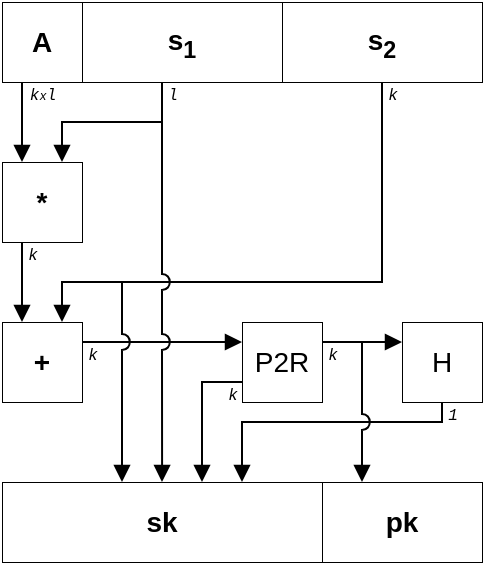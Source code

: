 <mxfile version="20.3.0" type="device"><diagram id="kgpKYQtTHZ0yAKxKKP6v" name="Page-1"><mxGraphModel dx="395" dy="243" grid="1" gridSize="10" guides="1" tooltips="1" connect="1" arrows="1" fold="1" page="1" pageScale="1" pageWidth="850" pageHeight="1100" math="0" shadow="0"><root><mxCell id="0"/><mxCell id="1" parent="0"/><mxCell id="GimO8Tfs8xw4bccf_avH-2" style="edgeStyle=orthogonalEdgeStyle;rounded=0;orthogonalLoop=1;jettySize=auto;html=1;endArrow=block;endFill=1;" parent="1" source="3KpETBeqzy1ZQJSmCBxF-336" target="GimO8Tfs8xw4bccf_avH-1" edge="1"><mxGeometry relative="1" as="geometry"><Array as="points"><mxPoint x="330" y="300"/><mxPoint x="330" y="300"/></Array></mxGeometry></mxCell><mxCell id="3KpETBeqzy1ZQJSmCBxF-336" value="&lt;b&gt;A&lt;/b&gt;" style="rounded=0;whiteSpace=wrap;html=1;strokeWidth=0.5;fontFamily=Helvetica;fontSize=14;fillColor=default;" parent="1" vertex="1"><mxGeometry x="320" y="240" width="40" height="40" as="geometry"/></mxCell><mxCell id="7zCvkDp60MNJGpsabBFn-30" style="edgeStyle=orthogonalEdgeStyle;rounded=0;jumpStyle=arc;jumpSize=8;orthogonalLoop=1;jettySize=auto;html=1;entryX=0.75;entryY=0;entryDx=0;entryDy=0;endArrow=block;endFill=1;" parent="1" source="3KpETBeqzy1ZQJSmCBxF-337" target="GimO8Tfs8xw4bccf_avH-1" edge="1"><mxGeometry relative="1" as="geometry"><Array as="points"><mxPoint x="400" y="300"/><mxPoint x="350" y="300"/></Array></mxGeometry></mxCell><mxCell id="3KpETBeqzy1ZQJSmCBxF-337" value="&lt;b&gt;s&lt;sub&gt;1&lt;/sub&gt;&lt;/b&gt;" style="rounded=0;whiteSpace=wrap;html=1;strokeWidth=0.5;fontFamily=Helvetica;fontSize=14;fillColor=default;" parent="1" vertex="1"><mxGeometry x="360" y="240" width="100" height="40" as="geometry"/></mxCell><mxCell id="7zCvkDp60MNJGpsabBFn-32" style="edgeStyle=orthogonalEdgeStyle;rounded=0;jumpStyle=arc;jumpSize=8;orthogonalLoop=1;jettySize=auto;html=1;entryX=0.75;entryY=0;entryDx=0;entryDy=0;endArrow=block;endFill=1;" parent="1" source="3KpETBeqzy1ZQJSmCBxF-338" target="tkcNcZ1JvZV5etYHs2tD-5" edge="1"><mxGeometry relative="1" as="geometry"><Array as="points"><mxPoint x="510" y="380"/><mxPoint x="350" y="380"/></Array></mxGeometry></mxCell><mxCell id="3KpETBeqzy1ZQJSmCBxF-338" value="&lt;b&gt;s&lt;sub&gt;2&lt;/sub&gt;&lt;/b&gt;" style="rounded=0;whiteSpace=wrap;html=1;strokeWidth=0.5;fontFamily=Helvetica;fontSize=14;fillColor=default;" parent="1" vertex="1"><mxGeometry x="460" y="240" width="100" height="40" as="geometry"/></mxCell><mxCell id="7zCvkDp60MNJGpsabBFn-28" style="edgeStyle=orthogonalEdgeStyle;rounded=0;jumpStyle=arc;jumpSize=8;orthogonalLoop=1;jettySize=auto;html=1;entryX=0.25;entryY=0;entryDx=0;entryDy=0;endArrow=block;endFill=1;" parent="1" source="GimO8Tfs8xw4bccf_avH-1" target="tkcNcZ1JvZV5etYHs2tD-5" edge="1"><mxGeometry relative="1" as="geometry"><Array as="points"><mxPoint x="330" y="370"/><mxPoint x="330" y="370"/></Array></mxGeometry></mxCell><mxCell id="GimO8Tfs8xw4bccf_avH-1" value="&lt;b&gt;*&lt;/b&gt;" style="rounded=0;whiteSpace=wrap;html=1;strokeWidth=0.5;fontFamily=Helvetica;fontSize=14;fillColor=default;" parent="1" vertex="1"><mxGeometry x="320" y="320" width="40" height="40" as="geometry"/></mxCell><mxCell id="GimO8Tfs8xw4bccf_avH-8" value="&lt;font face=&quot;Courier New&quot; style=&quot;font-size: 8px;&quot;&gt;k&lt;/font&gt;&lt;font face=&quot;Courier New&quot; style=&quot;font-size: 6px;&quot;&gt;x&lt;/font&gt;&lt;font face=&quot;Courier New&quot; style=&quot;font-size: 8px;&quot;&gt;l&lt;/font&gt;" style="text;html=1;align=center;verticalAlign=middle;resizable=0;points=[];autosize=1;strokeColor=none;fillColor=none;fontStyle=2" parent="1" vertex="1"><mxGeometry x="320" y="270" width="40" height="30" as="geometry"/></mxCell><mxCell id="9cmA0hQNFxoOdOFhQ6iF-6" value="&lt;b&gt;sk&lt;/b&gt;" style="rounded=0;whiteSpace=wrap;html=1;strokeWidth=0.5;fontFamily=Helvetica;fontSize=14;fillColor=default;" parent="1" vertex="1"><mxGeometry x="320" y="480" width="160" height="40" as="geometry"/></mxCell><mxCell id="9cmA0hQNFxoOdOFhQ6iF-7" value="&lt;b&gt;pk&lt;/b&gt;" style="rounded=0;whiteSpace=wrap;html=1;strokeWidth=0.5;fontFamily=Helvetica;fontSize=14;fillColor=default;" parent="1" vertex="1"><mxGeometry x="480" y="480" width="80" height="40" as="geometry"/></mxCell><mxCell id="7zCvkDp60MNJGpsabBFn-33" style="edgeStyle=orthogonalEdgeStyle;rounded=0;jumpStyle=arc;jumpSize=8;orthogonalLoop=1;jettySize=auto;html=1;entryX=0;entryY=0.25;entryDx=0;entryDy=0;endArrow=block;endFill=1;" parent="1" source="tkcNcZ1JvZV5etYHs2tD-5" target="7zCvkDp60MNJGpsabBFn-13" edge="1"><mxGeometry relative="1" as="geometry"><Array as="points"><mxPoint x="370" y="410"/><mxPoint x="370" y="410"/></Array></mxGeometry></mxCell><mxCell id="tkcNcZ1JvZV5etYHs2tD-5" value="&lt;b&gt;+&lt;/b&gt;" style="rounded=0;whiteSpace=wrap;html=1;strokeWidth=0.5;fontFamily=Helvetica;fontSize=14;fillColor=default;" parent="1" vertex="1"><mxGeometry x="320" y="400" width="40" height="40" as="geometry"/></mxCell><mxCell id="tkcNcZ1JvZV5etYHs2tD-9" value="&lt;font face=&quot;Courier New&quot;&gt;&lt;span style=&quot;font-size: 8px;&quot;&gt;l&lt;/span&gt;&lt;/font&gt;" style="text;html=1;align=center;verticalAlign=middle;resizable=0;points=[];autosize=1;strokeColor=none;fillColor=none;fontStyle=2" parent="1" vertex="1"><mxGeometry x="390" y="270" width="30" height="30" as="geometry"/></mxCell><mxCell id="tkcNcZ1JvZV5etYHs2tD-11" value="&lt;font face=&quot;Courier New&quot;&gt;&lt;span style=&quot;font-size: 8px;&quot;&gt;k&lt;/span&gt;&lt;/font&gt;" style="text;html=1;align=center;verticalAlign=middle;resizable=0;points=[];autosize=1;strokeColor=none;fillColor=none;fontStyle=2" parent="1" vertex="1"><mxGeometry x="500" y="270" width="30" height="30" as="geometry"/></mxCell><mxCell id="7zCvkDp60MNJGpsabBFn-35" style="edgeStyle=orthogonalEdgeStyle;rounded=0;jumpStyle=arc;jumpSize=8;orthogonalLoop=1;jettySize=auto;html=1;entryX=0;entryY=0.25;entryDx=0;entryDy=0;endArrow=block;endFill=1;" parent="1" source="7zCvkDp60MNJGpsabBFn-13" target="7zCvkDp60MNJGpsabBFn-27" edge="1"><mxGeometry relative="1" as="geometry"><Array as="points"><mxPoint x="490" y="410"/><mxPoint x="490" y="410"/></Array></mxGeometry></mxCell><mxCell id="7zCvkDp60MNJGpsabBFn-75" style="edgeStyle=orthogonalEdgeStyle;rounded=0;jumpStyle=arc;jumpSize=8;orthogonalLoop=1;jettySize=auto;html=1;exitX=0;exitY=0.75;exitDx=0;exitDy=0;entryX=0.625;entryY=0;entryDx=0;entryDy=0;entryPerimeter=0;endArrow=block;endFill=1;" parent="1" source="7zCvkDp60MNJGpsabBFn-13" target="9cmA0hQNFxoOdOFhQ6iF-6" edge="1"><mxGeometry relative="1" as="geometry"/></mxCell><mxCell id="7zCvkDp60MNJGpsabBFn-13" value="P2R" style="rounded=0;whiteSpace=wrap;html=1;strokeWidth=0.5;fontFamily=Helvetica;fontSize=14;fillColor=default;" parent="1" vertex="1"><mxGeometry x="440" y="400" width="40" height="40" as="geometry"/></mxCell><mxCell id="7zCvkDp60MNJGpsabBFn-37" style="edgeStyle=orthogonalEdgeStyle;rounded=0;jumpStyle=arc;jumpSize=8;orthogonalLoop=1;jettySize=auto;html=1;endArrow=block;endFill=1;" parent="1" source="7zCvkDp60MNJGpsabBFn-27" target="9cmA0hQNFxoOdOFhQ6iF-6" edge="1"><mxGeometry relative="1" as="geometry"><mxPoint x="540" y="470" as="targetPoint"/><Array as="points"><mxPoint x="540" y="450"/><mxPoint x="440" y="450"/></Array></mxGeometry></mxCell><mxCell id="7zCvkDp60MNJGpsabBFn-27" value="H" style="rounded=0;whiteSpace=wrap;html=1;strokeWidth=0.5;fontFamily=Helvetica;fontSize=14;fillColor=default;" parent="1" vertex="1"><mxGeometry x="520" y="400" width="40" height="40" as="geometry"/></mxCell><mxCell id="7zCvkDp60MNJGpsabBFn-31" style="edgeStyle=orthogonalEdgeStyle;rounded=0;jumpStyle=arc;jumpSize=8;orthogonalLoop=1;jettySize=auto;html=1;endArrow=block;endFill=1;" parent="1" target="9cmA0hQNFxoOdOFhQ6iF-6" edge="1"><mxGeometry relative="1" as="geometry"><mxPoint x="400" y="300" as="sourcePoint"/></mxGeometry></mxCell><mxCell id="7zCvkDp60MNJGpsabBFn-34" value="" style="endArrow=block;html=1;rounded=0;jumpStyle=arc;jumpSize=8;endFill=1;entryX=0.375;entryY=0;entryDx=0;entryDy=0;entryPerimeter=0;" parent="1" target="9cmA0hQNFxoOdOFhQ6iF-6" edge="1"><mxGeometry width="50" height="50" relative="1" as="geometry"><mxPoint x="380" y="380" as="sourcePoint"/><mxPoint x="380" y="470" as="targetPoint"/></mxGeometry></mxCell><mxCell id="7zCvkDp60MNJGpsabBFn-36" style="edgeStyle=orthogonalEdgeStyle;rounded=0;jumpStyle=arc;jumpSize=8;orthogonalLoop=1;jettySize=auto;html=1;endArrow=block;endFill=1;entryX=0.25;entryY=0;entryDx=0;entryDy=0;" parent="1" target="9cmA0hQNFxoOdOFhQ6iF-7" edge="1"><mxGeometry relative="1" as="geometry"><mxPoint x="500" y="410" as="sourcePoint"/><Array as="points"><mxPoint x="500" y="430"/><mxPoint x="500" y="430"/></Array></mxGeometry></mxCell><mxCell id="65BsMq35N-QoHzmUUoZp-1" value="&lt;font face=&quot;Courier New&quot;&gt;&lt;span style=&quot;font-size: 8px;&quot;&gt;k&lt;/span&gt;&lt;/font&gt;" style="text;html=1;align=center;verticalAlign=middle;resizable=0;points=[];autosize=1;strokeColor=none;fillColor=none;fontStyle=2" vertex="1" parent="1"><mxGeometry x="320" y="350" width="30" height="30" as="geometry"/></mxCell><mxCell id="65BsMq35N-QoHzmUUoZp-2" value="&lt;font face=&quot;Courier New&quot;&gt;&lt;span style=&quot;font-size: 8px;&quot;&gt;k&lt;/span&gt;&lt;/font&gt;" style="text;html=1;align=center;verticalAlign=middle;resizable=0;points=[];autosize=1;strokeColor=none;fillColor=none;fontStyle=2" vertex="1" parent="1"><mxGeometry x="350" y="400" width="30" height="30" as="geometry"/></mxCell><mxCell id="65BsMq35N-QoHzmUUoZp-3" value="&lt;font face=&quot;Courier New&quot;&gt;&lt;span style=&quot;font-size: 8px;&quot;&gt;k&lt;/span&gt;&lt;/font&gt;" style="text;html=1;align=center;verticalAlign=middle;resizable=0;points=[];autosize=1;strokeColor=none;fillColor=none;fontStyle=2" vertex="1" parent="1"><mxGeometry x="420" y="420" width="30" height="30" as="geometry"/></mxCell><mxCell id="65BsMq35N-QoHzmUUoZp-4" value="&lt;font face=&quot;Courier New&quot;&gt;&lt;span style=&quot;font-size: 8px;&quot;&gt;1&lt;/span&gt;&lt;/font&gt;" style="text;html=1;align=center;verticalAlign=middle;resizable=0;points=[];autosize=1;strokeColor=none;fillColor=none;fontStyle=2" vertex="1" parent="1"><mxGeometry x="530" y="430" width="30" height="30" as="geometry"/></mxCell><mxCell id="65BsMq35N-QoHzmUUoZp-5" value="&lt;font face=&quot;Courier New&quot;&gt;&lt;span style=&quot;font-size: 8px;&quot;&gt;k&lt;/span&gt;&lt;/font&gt;" style="text;html=1;align=center;verticalAlign=middle;resizable=0;points=[];autosize=1;strokeColor=none;fillColor=none;fontStyle=2" vertex="1" parent="1"><mxGeometry x="470" y="400" width="30" height="30" as="geometry"/></mxCell></root></mxGraphModel></diagram></mxfile>
